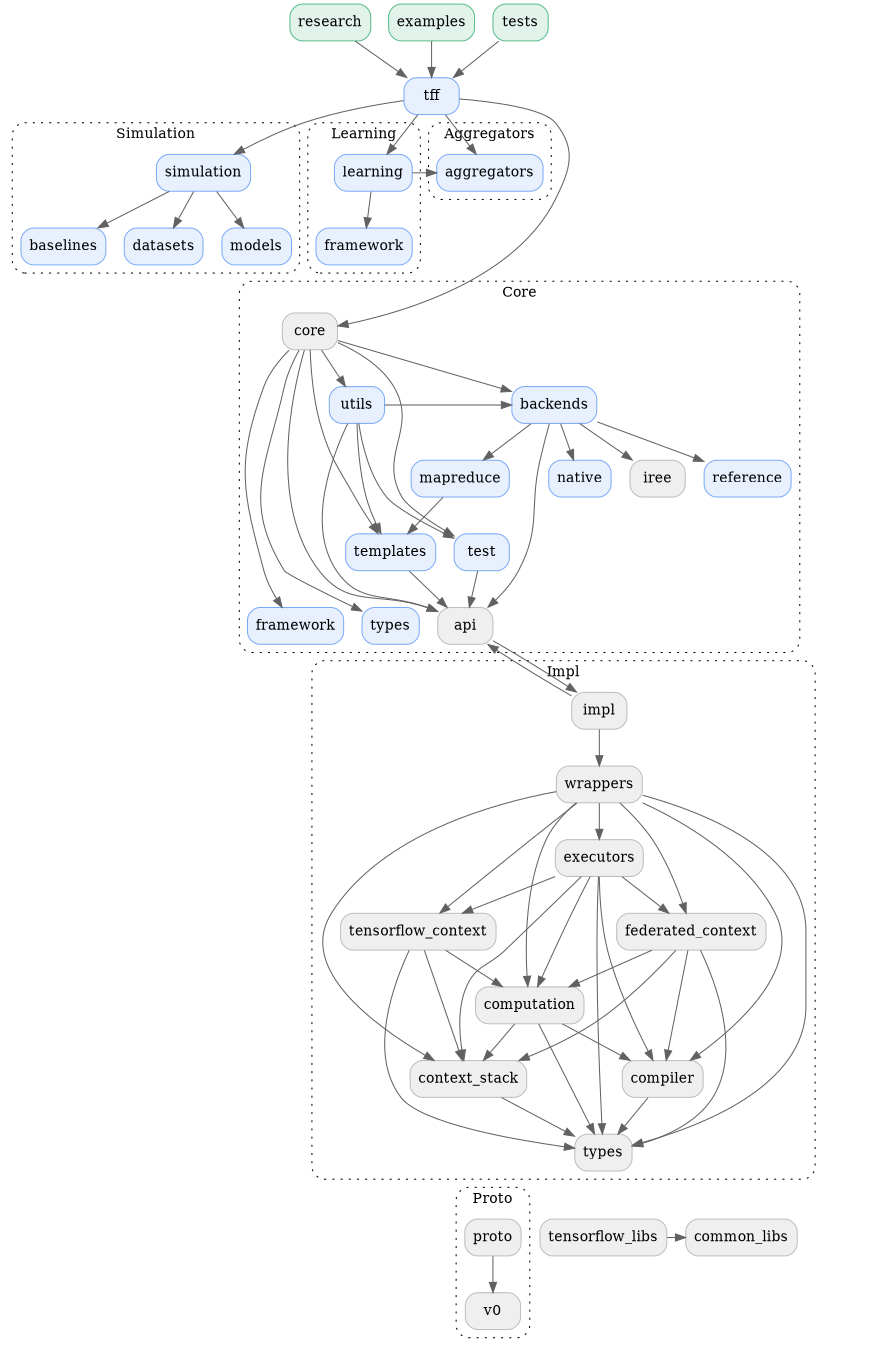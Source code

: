 digraph {
  graph [style="dotted,rounded", size="9 100"]
  node [shape="box", style="rounded,filled", fillcolor="#efefef", color="#bdbdbd"]
  edge [color="#616161"]
  newrank=true

  // Using TFF
  research -> tff
  examples -> tff
  tests -> tff

  research [href="#research" target="_parent", fillcolor="#E2F3EB", color="#57BB8A"]
  examples [href="#examples" target="_parent", fillcolor="#E2F3EB", color="#57BB8A"]
  tests [href="#tests" target="_parent", fillcolor="#E2F3EB", color="#57BB8A"]

  // TFF
  tff -> simulation
  tff -> learning
  tff -> aggregators
  tff -> core

  tff [href="#tff" target="_parent", fillcolor="#E8F0FE", color="#7BAAF7"]

  // TFF Simulation
  simulation -> simulation_baselines
  simulation -> simulation_datasets
  simulation -> simulation_models
  simulation_baselines -> core [arrowhead="none", style="invisible"]
  simulation_datasets -> core [arrowhead="none", style="invisible"]
  simulation_models -> core [arrowhead="none", style="invisible"]

  subgraph cluster_simulation {
    graph [label="Simulation", href="#tff-simulation" target="_parent"]
    simulation [href="#tff-simulation" target="_parent", fillcolor="#E8F0FE", color="#7BAAF7"]
    simulation_baselines [label="baselines", href="#tff-simulation" target="_parent", fillcolor="#E8F0FE", color="#7BAAF7"]
    simulation_datasets [label="datasets", href="#tff-simulation" target="_parent", fillcolor="#E8F0FE", color="#7BAAF7"]
    simulation_models [label="models", href="#tff-simulation" target="_parent", fillcolor="#E8F0FE", color="#7BAAF7"]
  }

  // TFF Learning
  learning -> learning_framework
  learning_framework -> core [arrowhead="none", style="invisible"]

  subgraph cluster_learning {
    graph [label="Learning", href="#tff-learning" target="_parent"]
    learning [href="#tff-learning" target="_parent", fillcolor="#E8F0FE", color="#7BAAF7"]
    learning_framework [label="framework", href="#tff-learning" target="_parent", fillcolor="#E8F0FE", color="#7BAAF7"]
  }

  // TFF Aggregators
  learning -> aggregators
  aggregators -> core [arrowhead="none", style="invisible"]

  subgraph cluster_aggregators {
    graph [label="Aggregators", href="#tff-aggregators" target="_parent"]
    aggregators [href="#tff-learning" target="_parent", fillcolor="#E8F0FE", color="#7BAAF7"]
  }

  // TFF Core
  core -> core_utils
  core -> core_backends
  core -> core_templates
  core -> core_test
  core -> core_api
  core -> core_framework
  core -> core_types
  core_utils -> core_backends
  core_utils -> core_templates
  core_utils -> core_test
  core_utils -> core_api
  core_utils -> impl [arrowhead="none", style="invisible"]
  core_backends -> core_backends_native
  core_backends -> core_backends_mapreduce
  core_backends -> core_backends_iree
  core_backends -> core_backends_reference
  core_backends -> core_api
  core_backends -> impl [arrowhead="none", style="invisible"]
  core_backends_native -> impl [arrowhead="none", style="invisible"]
  core_backends_mapreduce -> core_templates
  core_backends_mapreduce -> impl [arrowhead="none", style="invisible"]
  core_backends_iree -> impl [arrowhead="none", style="invisible"]
  core_backends_reference -> impl [arrowhead="none", style="invisible"]
  core_templates -> core_api
  core_templates -> impl [arrowhead="none", style="invisible"]
  core_test -> core_api
  core_test -> impl [arrowhead="none", style="invisible"]
  core_api -> impl
  core_framework -> impl [arrowhead="none", style="invisible"]
  core_types -> impl [arrowhead="none", style="invisible"]

  subgraph cluster_core {
    graph [label="Core", href="#tff-core" target="_parent"]
    core [href="#tff-core" target="_parent"]
    core_utils [label="utils", href="#tff-core" target="_parent", fillcolor="#E8F0FE", color="#7BAAF7"]
    core_backends [label="backends", href="#tff-core" target="_parent", fillcolor="#E8F0FE", color="#7BAAF7"]
    core_backends_native [label="native", href="#tff-core" target="_parent", fillcolor="#E8F0FE", color="#7BAAF7"]
    core_backends_mapreduce [label="mapreduce", href="#tff-core" target="_parent", fillcolor="#E8F0FE", color="#7BAAF7"]
    core_backends_iree [label="iree", href="#tff-core" target="_parent"]
    core_backends_reference [label="reference", href="#tff-core" target="_parent", fillcolor="#E8F0FE", color="#7BAAF7"]
    core_templates [label="templates", href="#tff-core" target="_parent", fillcolor="#E8F0FE", color="#7BAAF7"]
    core_test [label="test", href="#tff-core" target="_parent", fillcolor="#E8F0FE", color="#7BAAF7"]
    core_api [label="api", href="#tff-core" target="_parent"]
    core_framework [label="framework", href="#tff-core" target="_parent", fillcolor="#E8F0FE", color="#7BAAF7"]
    core_types [label="types", href="#tff-types" target="_parent", fillcolor="#E8F0FE", color="#7BAAF7"]
  }

  // TFF Impl
  impl -> core_api
  impl -> impl_wrappers
  impl_wrappers -> impl_executors
  impl_wrappers -> impl_tensorflow_context
  impl_wrappers -> impl_federated_context
  impl_wrappers -> impl_computation
  impl_wrappers -> impl_compiler
  // impl_wrappers -> impl_utils
  impl_wrappers -> impl_context_stack
  impl_wrappers -> impl_types
  impl_executors -> impl_tensorflow_context
  impl_executors -> impl_federated_context
  impl_executors -> impl_computation
  impl_executors -> impl_compiler
  // impl_executors -> impl_utils
  impl_executors -> impl_context_stack
  impl_executors -> impl_types
  impl_tensorflow_context -> impl_computation
  // impl_tensorflow_context -> impl_utils
  impl_tensorflow_context -> impl_context_stack
  impl_tensorflow_context -> impl_types
  impl_federated_context -> impl_computation
  impl_federated_context -> impl_compiler
  // impl_federated_context -> impl_utils
  impl_federated_context -> impl_context_stack
  impl_federated_context -> impl_types
  impl_computation -> impl_compiler
  // impl_computation -> impl_utils
  impl_computation -> impl_context_stack
  impl_computation -> impl_types
  impl_compiler -> impl_types
  // impl_compiler -> impl_utils
  // impl_utils -> tensorflow_libs
  // impl_utils -> impl_context_stack
  // impl_utils -> impl_types
  impl_context_stack -> impl_types
  impl_types -> proto [arrowhead="none", style="invisible"]
  impl_types -> tensorflow_libs [arrowhead="none", style="invisible"]
  impl_types -> common_libs [arrowhead="none", style="invisible"]

  subgraph cluster_impl {
    graph [label="Impl", href="#tff-impl" target="_parent"]
    impl [href="#tff-impl" target="_parent"]
    impl_wrappers [label="wrappers", href="#tff-impl" target="_parent"]
    impl_executors [label="executors", href="#tff-impl" target="_parent"]
    impl_tensorflow_context [label="tensorflow_context", href="#tff-impl" target="_parent"]
    impl_federated_context [label="federated_context", href="#tff-impl" target="_parent"]
    impl_computation [label="computation", href="#tff-impl" target="_parent"]
    impl_compiler [label="compiler", href="#tff-impl" target="_parent"]
    impl_context_stack [label="context_stack", href="#tff-impl" target="_parent"]
    // impl_utils [label="utils", href="#tff-impl" target="_parent"]
    impl_types [label="types", href="#tff-impl" target="_parent"]
  }

  // TFF Proto
  proto -> proto_v0

  subgraph cluster_proto {
    graph [label="Proto", href="#tff-proto" target="_parent"]
    proto [href="#tff-proto" target="_parent"]
    proto_v0 [label="v0" href="#tff-proto" target="_parent"]
  }

  // Other
  tensorflow_libs [href="#tff-tensorflow-libs" target="_parent"]
  common_libs [href="#tff-common-libs" target="_parent"]
  tensorflow_libs -> common_libs

  // Layout
  {rank=same; examples, tests, research}
  {rank=same; tff}
  {rank=same; simulation, learning, aggregators}
  {rank=same; learning_framework, simulation_baselines, simulation_datasets, simulation_models}
  {rank=same; core}
  {rank=same; core_utils, core_backends}
  {rank=same; core_backends_native, core_backends_mapreduce, core_backends_iree, core_backends_reference}
  {rank=same; core_templates}
  {rank=same; core_test}
  {rank=same; core_api, core_framework, core_types}
  // {rank=same; impl}
  // {rank=same; impl_wrappers}
  // {rank=same; impl_tensorflow_context, impl_federated_context, impl_executors}
  // {rank=same; impl_compiler}
  {rank=same; proto, tensorflow_libs, common_libs}
}
